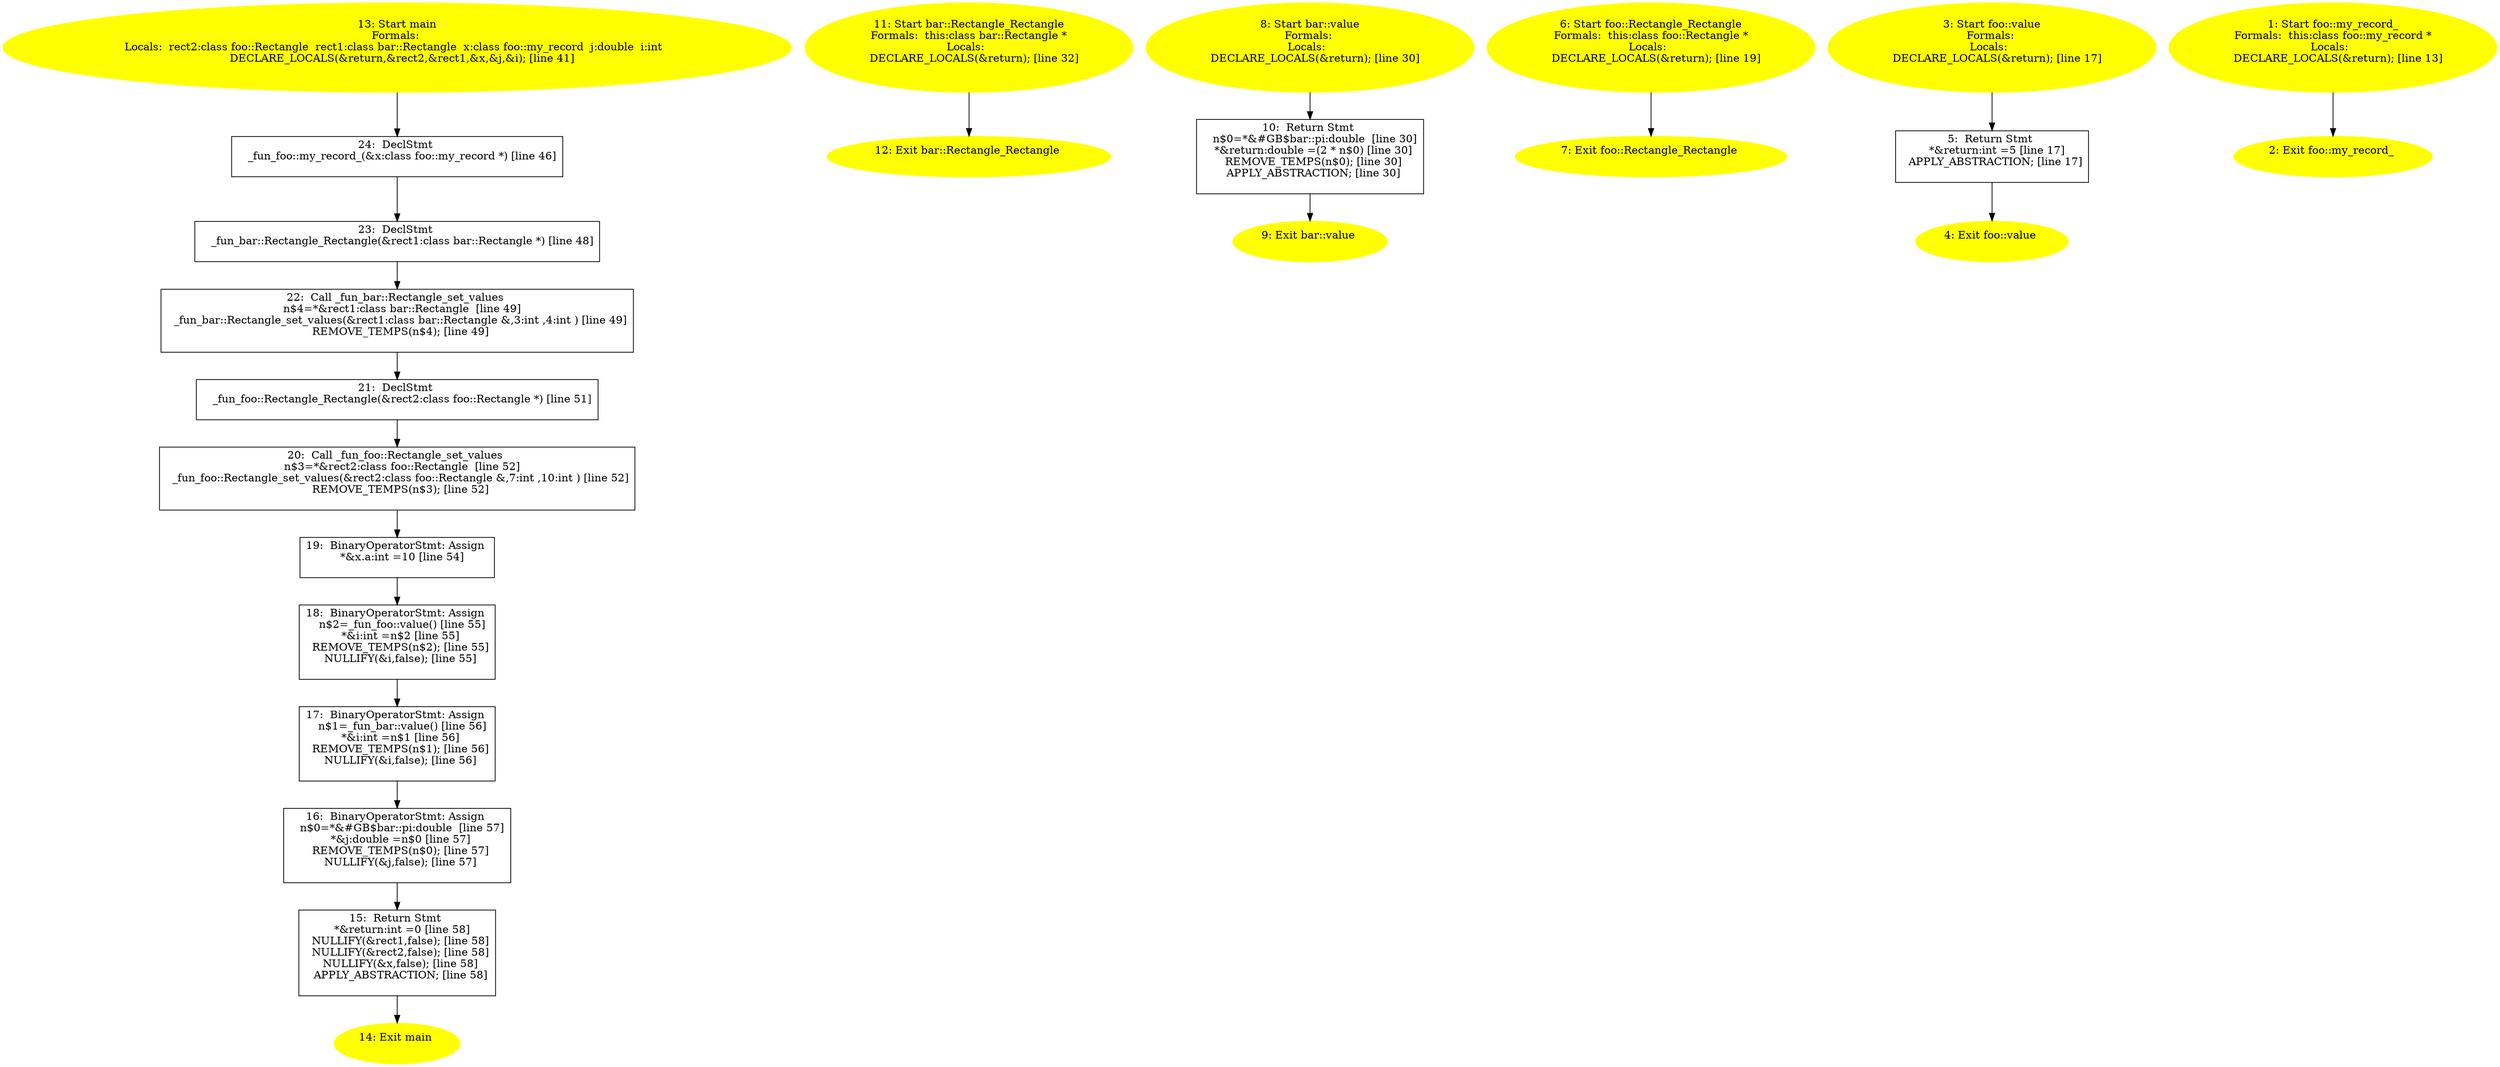 digraph iCFG {
24 [label="24:  DeclStmt \n   _fun_foo::my_record_(&x:class foo::my_record *) [line 46]\n " shape="box"]
	

	 24 -> 23 ;
23 [label="23:  DeclStmt \n   _fun_bar::Rectangle_Rectangle(&rect1:class bar::Rectangle *) [line 48]\n " shape="box"]
	

	 23 -> 22 ;
22 [label="22:  Call _fun_bar::Rectangle_set_values \n   n$4=*&rect1:class bar::Rectangle  [line 49]\n  _fun_bar::Rectangle_set_values(&rect1:class bar::Rectangle &,3:int ,4:int ) [line 49]\n  REMOVE_TEMPS(n$4); [line 49]\n " shape="box"]
	

	 22 -> 21 ;
21 [label="21:  DeclStmt \n   _fun_foo::Rectangle_Rectangle(&rect2:class foo::Rectangle *) [line 51]\n " shape="box"]
	

	 21 -> 20 ;
20 [label="20:  Call _fun_foo::Rectangle_set_values \n   n$3=*&rect2:class foo::Rectangle  [line 52]\n  _fun_foo::Rectangle_set_values(&rect2:class foo::Rectangle &,7:int ,10:int ) [line 52]\n  REMOVE_TEMPS(n$3); [line 52]\n " shape="box"]
	

	 20 -> 19 ;
19 [label="19:  BinaryOperatorStmt: Assign \n   *&x.a:int =10 [line 54]\n " shape="box"]
	

	 19 -> 18 ;
18 [label="18:  BinaryOperatorStmt: Assign \n   n$2=_fun_foo::value() [line 55]\n  *&i:int =n$2 [line 55]\n  REMOVE_TEMPS(n$2); [line 55]\n  NULLIFY(&i,false); [line 55]\n " shape="box"]
	

	 18 -> 17 ;
17 [label="17:  BinaryOperatorStmt: Assign \n   n$1=_fun_bar::value() [line 56]\n  *&i:int =n$1 [line 56]\n  REMOVE_TEMPS(n$1); [line 56]\n  NULLIFY(&i,false); [line 56]\n " shape="box"]
	

	 17 -> 16 ;
16 [label="16:  BinaryOperatorStmt: Assign \n   n$0=*&#GB$bar::pi:double  [line 57]\n  *&j:double =n$0 [line 57]\n  REMOVE_TEMPS(n$0); [line 57]\n  NULLIFY(&j,false); [line 57]\n " shape="box"]
	

	 16 -> 15 ;
15 [label="15:  Return Stmt \n   *&return:int =0 [line 58]\n  NULLIFY(&rect1,false); [line 58]\n  NULLIFY(&rect2,false); [line 58]\n  NULLIFY(&x,false); [line 58]\n  APPLY_ABSTRACTION; [line 58]\n " shape="box"]
	

	 15 -> 14 ;
14 [label="14: Exit main \n  " color=yellow style=filled]
	

13 [label="13: Start main\nFormals: \nLocals:  rect2:class foo::Rectangle  rect1:class bar::Rectangle  x:class foo::my_record  j:double  i:int  \n   DECLARE_LOCALS(&return,&rect2,&rect1,&x,&j,&i); [line 41]\n " color=yellow style=filled]
	

	 13 -> 24 ;
12 [label="12: Exit bar::Rectangle_Rectangle \n  " color=yellow style=filled]
	

11 [label="11: Start bar::Rectangle_Rectangle\nFormals:  this:class bar::Rectangle *\nLocals:  \n   DECLARE_LOCALS(&return); [line 32]\n " color=yellow style=filled]
	

	 11 -> 12 ;
10 [label="10:  Return Stmt \n   n$0=*&#GB$bar::pi:double  [line 30]\n  *&return:double =(2 * n$0) [line 30]\n  REMOVE_TEMPS(n$0); [line 30]\n  APPLY_ABSTRACTION; [line 30]\n " shape="box"]
	

	 10 -> 9 ;
9 [label="9: Exit bar::value \n  " color=yellow style=filled]
	

8 [label="8: Start bar::value\nFormals: \nLocals:  \n   DECLARE_LOCALS(&return); [line 30]\n " color=yellow style=filled]
	

	 8 -> 10 ;
7 [label="7: Exit foo::Rectangle_Rectangle \n  " color=yellow style=filled]
	

6 [label="6: Start foo::Rectangle_Rectangle\nFormals:  this:class foo::Rectangle *\nLocals:  \n   DECLARE_LOCALS(&return); [line 19]\n " color=yellow style=filled]
	

	 6 -> 7 ;
5 [label="5:  Return Stmt \n   *&return:int =5 [line 17]\n  APPLY_ABSTRACTION; [line 17]\n " shape="box"]
	

	 5 -> 4 ;
4 [label="4: Exit foo::value \n  " color=yellow style=filled]
	

3 [label="3: Start foo::value\nFormals: \nLocals:  \n   DECLARE_LOCALS(&return); [line 17]\n " color=yellow style=filled]
	

	 3 -> 5 ;
2 [label="2: Exit foo::my_record_ \n  " color=yellow style=filled]
	

1 [label="1: Start foo::my_record_\nFormals:  this:class foo::my_record *\nLocals:  \n   DECLARE_LOCALS(&return); [line 13]\n " color=yellow style=filled]
	

	 1 -> 2 ;
}

